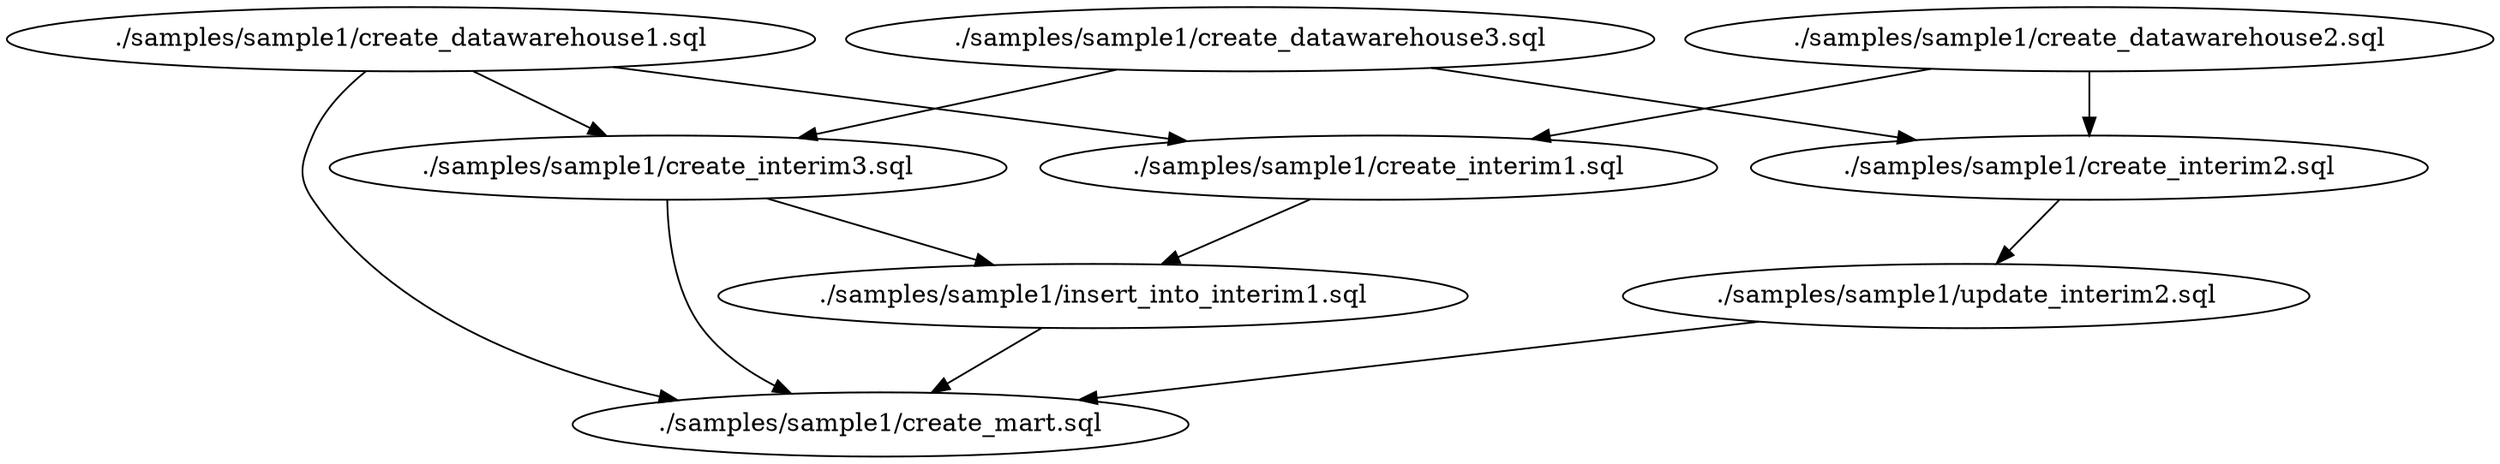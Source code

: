 digraph G {
0[label="./samples/sample1/create_datawarehouse1.sql"];
1[label="./samples/sample1/create_datawarehouse2.sql"];
2[label="./samples/sample1/create_datawarehouse3.sql"];
3[label="./samples/sample1/create_interim1.sql"];
4[label="./samples/sample1/create_interim2.sql"];
5[label="./samples/sample1/create_interim3.sql"];
6[label="./samples/sample1/create_mart.sql"];
7[label="./samples/sample1/insert_into_interim1.sql"];
8[label="./samples/sample1/update_interim2.sql"];
0->3 ;
0->5 ;
0->6 ;
1->3 ;
1->4 ;
2->5 ;
2->4 ;
3->7 ;
4->8 ;
5->7 ;
5->6 ;
7->6 ;
8->6 ;
}
